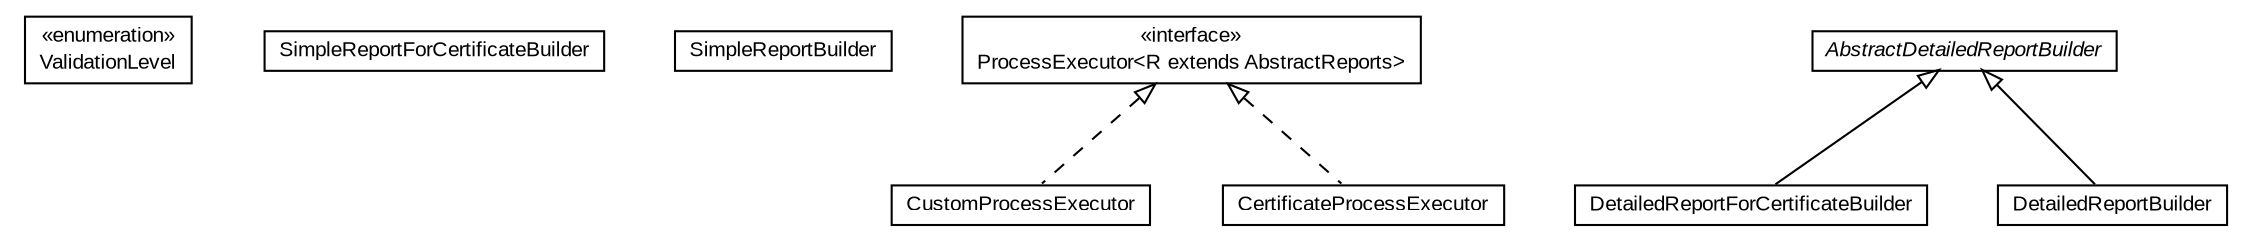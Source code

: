 #!/usr/local/bin/dot
#
# Class diagram 
# Generated by UMLGraph version R5_6-24-gf6e263 (http://www.umlgraph.org/)
#

digraph G {
	edge [fontname="arial",fontsize=10,labelfontname="arial",labelfontsize=10];
	node [fontname="arial",fontsize=10,shape=plaintext];
	nodesep=0.25;
	ranksep=0.5;
	// eu.europa.esig.dss.validation.executor.ValidationLevel
	c22430 [label=<<table title="eu.europa.esig.dss.validation.executor.ValidationLevel" border="0" cellborder="1" cellspacing="0" cellpadding="2" port="p" href="./ValidationLevel.html">
		<tr><td><table border="0" cellspacing="0" cellpadding="1">
<tr><td align="center" balign="center"> &#171;enumeration&#187; </td></tr>
<tr><td align="center" balign="center"> ValidationLevel </td></tr>
		</table></td></tr>
		</table>>, URL="./ValidationLevel.html", fontname="arial", fontcolor="black", fontsize=10.0];
	// eu.europa.esig.dss.validation.executor.SimpleReportForCertificateBuilder
	c22431 [label=<<table title="eu.europa.esig.dss.validation.executor.SimpleReportForCertificateBuilder" border="0" cellborder="1" cellspacing="0" cellpadding="2" port="p" href="./SimpleReportForCertificateBuilder.html">
		<tr><td><table border="0" cellspacing="0" cellpadding="1">
<tr><td align="center" balign="center"> SimpleReportForCertificateBuilder </td></tr>
		</table></td></tr>
		</table>>, URL="./SimpleReportForCertificateBuilder.html", fontname="arial", fontcolor="black", fontsize=10.0];
	// eu.europa.esig.dss.validation.executor.SimpleReportBuilder
	c22432 [label=<<table title="eu.europa.esig.dss.validation.executor.SimpleReportBuilder" border="0" cellborder="1" cellspacing="0" cellpadding="2" port="p" href="./SimpleReportBuilder.html">
		<tr><td><table border="0" cellspacing="0" cellpadding="1">
<tr><td align="center" balign="center"> SimpleReportBuilder </td></tr>
		</table></td></tr>
		</table>>, URL="./SimpleReportBuilder.html", fontname="arial", fontcolor="black", fontsize=10.0];
	// eu.europa.esig.dss.validation.executor.ProcessExecutor<R extends eu.europa.esig.dss.validation.reports.AbstractReports>
	c22433 [label=<<table title="eu.europa.esig.dss.validation.executor.ProcessExecutor" border="0" cellborder="1" cellspacing="0" cellpadding="2" port="p" href="./ProcessExecutor.html">
		<tr><td><table border="0" cellspacing="0" cellpadding="1">
<tr><td align="center" balign="center"> &#171;interface&#187; </td></tr>
<tr><td align="center" balign="center"> ProcessExecutor&lt;R extends AbstractReports&gt; </td></tr>
		</table></td></tr>
		</table>>, URL="./ProcessExecutor.html", fontname="arial", fontcolor="black", fontsize=10.0];
	// eu.europa.esig.dss.validation.executor.DetailedReportForCertificateBuilder
	c22434 [label=<<table title="eu.europa.esig.dss.validation.executor.DetailedReportForCertificateBuilder" border="0" cellborder="1" cellspacing="0" cellpadding="2" port="p" href="./DetailedReportForCertificateBuilder.html">
		<tr><td><table border="0" cellspacing="0" cellpadding="1">
<tr><td align="center" balign="center"> DetailedReportForCertificateBuilder </td></tr>
		</table></td></tr>
		</table>>, URL="./DetailedReportForCertificateBuilder.html", fontname="arial", fontcolor="black", fontsize=10.0];
	// eu.europa.esig.dss.validation.executor.DetailedReportBuilder
	c22435 [label=<<table title="eu.europa.esig.dss.validation.executor.DetailedReportBuilder" border="0" cellborder="1" cellspacing="0" cellpadding="2" port="p" href="./DetailedReportBuilder.html">
		<tr><td><table border="0" cellspacing="0" cellpadding="1">
<tr><td align="center" balign="center"> DetailedReportBuilder </td></tr>
		</table></td></tr>
		</table>>, URL="./DetailedReportBuilder.html", fontname="arial", fontcolor="black", fontsize=10.0];
	// eu.europa.esig.dss.validation.executor.CustomProcessExecutor
	c22436 [label=<<table title="eu.europa.esig.dss.validation.executor.CustomProcessExecutor" border="0" cellborder="1" cellspacing="0" cellpadding="2" port="p" href="./CustomProcessExecutor.html">
		<tr><td><table border="0" cellspacing="0" cellpadding="1">
<tr><td align="center" balign="center"> CustomProcessExecutor </td></tr>
		</table></td></tr>
		</table>>, URL="./CustomProcessExecutor.html", fontname="arial", fontcolor="black", fontsize=10.0];
	// eu.europa.esig.dss.validation.executor.CertificateProcessExecutor
	c22437 [label=<<table title="eu.europa.esig.dss.validation.executor.CertificateProcessExecutor" border="0" cellborder="1" cellspacing="0" cellpadding="2" port="p" href="./CertificateProcessExecutor.html">
		<tr><td><table border="0" cellspacing="0" cellpadding="1">
<tr><td align="center" balign="center"> CertificateProcessExecutor </td></tr>
		</table></td></tr>
		</table>>, URL="./CertificateProcessExecutor.html", fontname="arial", fontcolor="black", fontsize=10.0];
	// eu.europa.esig.dss.validation.executor.AbstractDetailedReportBuilder
	c22438 [label=<<table title="eu.europa.esig.dss.validation.executor.AbstractDetailedReportBuilder" border="0" cellborder="1" cellspacing="0" cellpadding="2" port="p" href="./AbstractDetailedReportBuilder.html">
		<tr><td><table border="0" cellspacing="0" cellpadding="1">
<tr><td align="center" balign="center"><font face="arial italic"> AbstractDetailedReportBuilder </font></td></tr>
		</table></td></tr>
		</table>>, URL="./AbstractDetailedReportBuilder.html", fontname="arial", fontcolor="black", fontsize=10.0];
	//eu.europa.esig.dss.validation.executor.DetailedReportForCertificateBuilder extends eu.europa.esig.dss.validation.executor.AbstractDetailedReportBuilder
	c22438:p -> c22434:p [dir=back,arrowtail=empty];
	//eu.europa.esig.dss.validation.executor.DetailedReportBuilder extends eu.europa.esig.dss.validation.executor.AbstractDetailedReportBuilder
	c22438:p -> c22435:p [dir=back,arrowtail=empty];
	//eu.europa.esig.dss.validation.executor.CustomProcessExecutor implements eu.europa.esig.dss.validation.executor.ProcessExecutor<R extends eu.europa.esig.dss.validation.reports.AbstractReports>
	c22433:p -> c22436:p [dir=back,arrowtail=empty,style=dashed];
	//eu.europa.esig.dss.validation.executor.CertificateProcessExecutor implements eu.europa.esig.dss.validation.executor.ProcessExecutor<R extends eu.europa.esig.dss.validation.reports.AbstractReports>
	c22433:p -> c22437:p [dir=back,arrowtail=empty,style=dashed];
}

